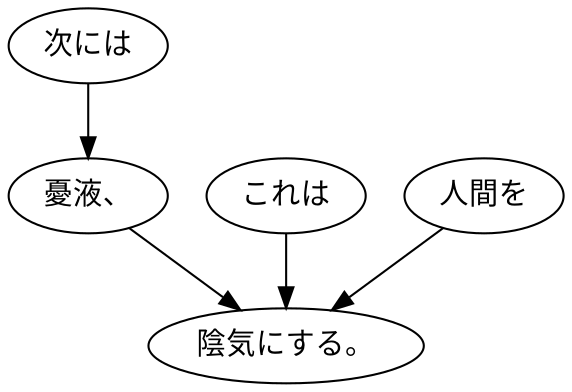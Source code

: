 digraph graph4855 {
	node0 [label="次には"];
	node1 [label="憂液、"];
	node2 [label="これは"];
	node3 [label="人間を"];
	node4 [label="陰気にする。"];
	node0 -> node1;
	node1 -> node4;
	node2 -> node4;
	node3 -> node4;
}
